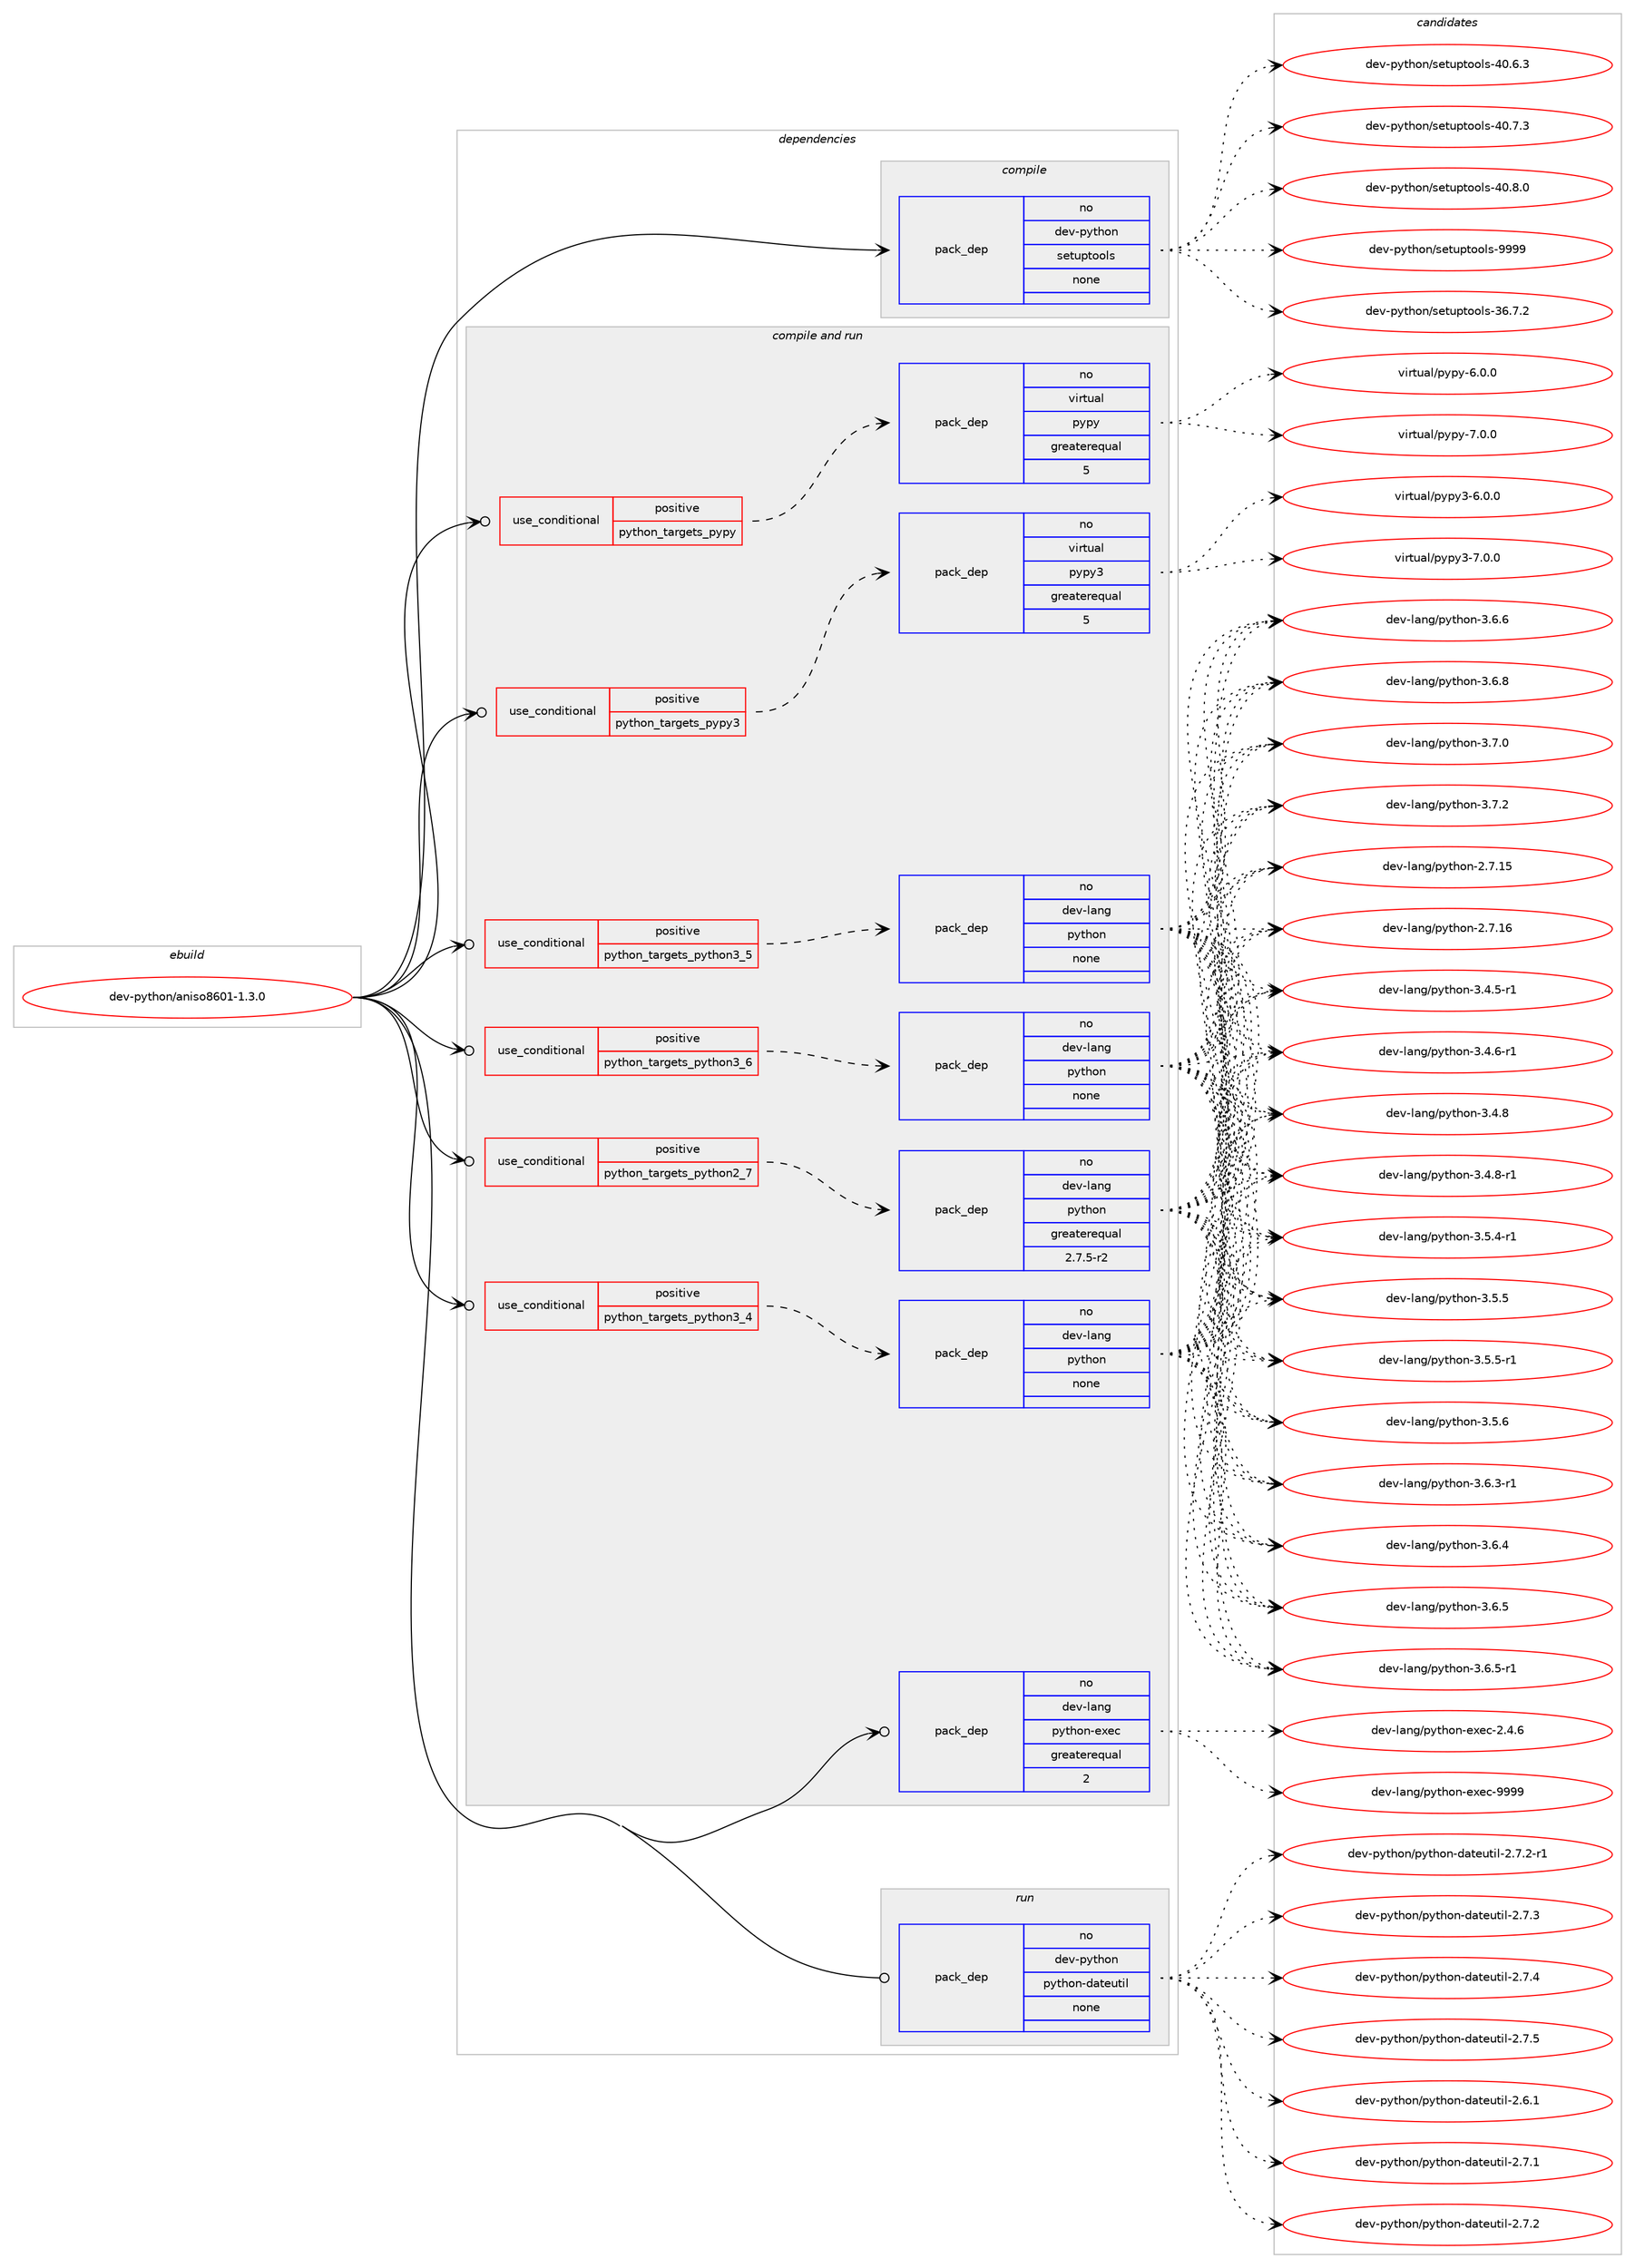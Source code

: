 digraph prolog {

# *************
# Graph options
# *************

newrank=true;
concentrate=true;
compound=true;
graph [rankdir=LR,fontname=Helvetica,fontsize=10,ranksep=1.5];#, ranksep=2.5, nodesep=0.2];
edge  [arrowhead=vee];
node  [fontname=Helvetica,fontsize=10];

# **********
# The ebuild
# **********

subgraph cluster_leftcol {
color=gray;
rank=same;
label=<<i>ebuild</i>>;
id [label="dev-python/aniso8601-1.3.0", color=red, width=4, href="../dev-python/aniso8601-1.3.0.svg"];
}

# ****************
# The dependencies
# ****************

subgraph cluster_midcol {
color=gray;
label=<<i>dependencies</i>>;
subgraph cluster_compile {
fillcolor="#eeeeee";
style=filled;
label=<<i>compile</i>>;
subgraph pack1004220 {
dependency1398181 [label=<<TABLE BORDER="0" CELLBORDER="1" CELLSPACING="0" CELLPADDING="4" WIDTH="220"><TR><TD ROWSPAN="6" CELLPADDING="30">pack_dep</TD></TR><TR><TD WIDTH="110">no</TD></TR><TR><TD>dev-python</TD></TR><TR><TD>setuptools</TD></TR><TR><TD>none</TD></TR><TR><TD></TD></TR></TABLE>>, shape=none, color=blue];
}
id:e -> dependency1398181:w [weight=20,style="solid",arrowhead="vee"];
}
subgraph cluster_compileandrun {
fillcolor="#eeeeee";
style=filled;
label=<<i>compile and run</i>>;
subgraph cond370736 {
dependency1398182 [label=<<TABLE BORDER="0" CELLBORDER="1" CELLSPACING="0" CELLPADDING="4"><TR><TD ROWSPAN="3" CELLPADDING="10">use_conditional</TD></TR><TR><TD>positive</TD></TR><TR><TD>python_targets_pypy</TD></TR></TABLE>>, shape=none, color=red];
subgraph pack1004221 {
dependency1398183 [label=<<TABLE BORDER="0" CELLBORDER="1" CELLSPACING="0" CELLPADDING="4" WIDTH="220"><TR><TD ROWSPAN="6" CELLPADDING="30">pack_dep</TD></TR><TR><TD WIDTH="110">no</TD></TR><TR><TD>virtual</TD></TR><TR><TD>pypy</TD></TR><TR><TD>greaterequal</TD></TR><TR><TD>5</TD></TR></TABLE>>, shape=none, color=blue];
}
dependency1398182:e -> dependency1398183:w [weight=20,style="dashed",arrowhead="vee"];
}
id:e -> dependency1398182:w [weight=20,style="solid",arrowhead="odotvee"];
subgraph cond370737 {
dependency1398184 [label=<<TABLE BORDER="0" CELLBORDER="1" CELLSPACING="0" CELLPADDING="4"><TR><TD ROWSPAN="3" CELLPADDING="10">use_conditional</TD></TR><TR><TD>positive</TD></TR><TR><TD>python_targets_pypy3</TD></TR></TABLE>>, shape=none, color=red];
subgraph pack1004222 {
dependency1398185 [label=<<TABLE BORDER="0" CELLBORDER="1" CELLSPACING="0" CELLPADDING="4" WIDTH="220"><TR><TD ROWSPAN="6" CELLPADDING="30">pack_dep</TD></TR><TR><TD WIDTH="110">no</TD></TR><TR><TD>virtual</TD></TR><TR><TD>pypy3</TD></TR><TR><TD>greaterequal</TD></TR><TR><TD>5</TD></TR></TABLE>>, shape=none, color=blue];
}
dependency1398184:e -> dependency1398185:w [weight=20,style="dashed",arrowhead="vee"];
}
id:e -> dependency1398184:w [weight=20,style="solid",arrowhead="odotvee"];
subgraph cond370738 {
dependency1398186 [label=<<TABLE BORDER="0" CELLBORDER="1" CELLSPACING="0" CELLPADDING="4"><TR><TD ROWSPAN="3" CELLPADDING="10">use_conditional</TD></TR><TR><TD>positive</TD></TR><TR><TD>python_targets_python2_7</TD></TR></TABLE>>, shape=none, color=red];
subgraph pack1004223 {
dependency1398187 [label=<<TABLE BORDER="0" CELLBORDER="1" CELLSPACING="0" CELLPADDING="4" WIDTH="220"><TR><TD ROWSPAN="6" CELLPADDING="30">pack_dep</TD></TR><TR><TD WIDTH="110">no</TD></TR><TR><TD>dev-lang</TD></TR><TR><TD>python</TD></TR><TR><TD>greaterequal</TD></TR><TR><TD>2.7.5-r2</TD></TR></TABLE>>, shape=none, color=blue];
}
dependency1398186:e -> dependency1398187:w [weight=20,style="dashed",arrowhead="vee"];
}
id:e -> dependency1398186:w [weight=20,style="solid",arrowhead="odotvee"];
subgraph cond370739 {
dependency1398188 [label=<<TABLE BORDER="0" CELLBORDER="1" CELLSPACING="0" CELLPADDING="4"><TR><TD ROWSPAN="3" CELLPADDING="10">use_conditional</TD></TR><TR><TD>positive</TD></TR><TR><TD>python_targets_python3_4</TD></TR></TABLE>>, shape=none, color=red];
subgraph pack1004224 {
dependency1398189 [label=<<TABLE BORDER="0" CELLBORDER="1" CELLSPACING="0" CELLPADDING="4" WIDTH="220"><TR><TD ROWSPAN="6" CELLPADDING="30">pack_dep</TD></TR><TR><TD WIDTH="110">no</TD></TR><TR><TD>dev-lang</TD></TR><TR><TD>python</TD></TR><TR><TD>none</TD></TR><TR><TD></TD></TR></TABLE>>, shape=none, color=blue];
}
dependency1398188:e -> dependency1398189:w [weight=20,style="dashed",arrowhead="vee"];
}
id:e -> dependency1398188:w [weight=20,style="solid",arrowhead="odotvee"];
subgraph cond370740 {
dependency1398190 [label=<<TABLE BORDER="0" CELLBORDER="1" CELLSPACING="0" CELLPADDING="4"><TR><TD ROWSPAN="3" CELLPADDING="10">use_conditional</TD></TR><TR><TD>positive</TD></TR><TR><TD>python_targets_python3_5</TD></TR></TABLE>>, shape=none, color=red];
subgraph pack1004225 {
dependency1398191 [label=<<TABLE BORDER="0" CELLBORDER="1" CELLSPACING="0" CELLPADDING="4" WIDTH="220"><TR><TD ROWSPAN="6" CELLPADDING="30">pack_dep</TD></TR><TR><TD WIDTH="110">no</TD></TR><TR><TD>dev-lang</TD></TR><TR><TD>python</TD></TR><TR><TD>none</TD></TR><TR><TD></TD></TR></TABLE>>, shape=none, color=blue];
}
dependency1398190:e -> dependency1398191:w [weight=20,style="dashed",arrowhead="vee"];
}
id:e -> dependency1398190:w [weight=20,style="solid",arrowhead="odotvee"];
subgraph cond370741 {
dependency1398192 [label=<<TABLE BORDER="0" CELLBORDER="1" CELLSPACING="0" CELLPADDING="4"><TR><TD ROWSPAN="3" CELLPADDING="10">use_conditional</TD></TR><TR><TD>positive</TD></TR><TR><TD>python_targets_python3_6</TD></TR></TABLE>>, shape=none, color=red];
subgraph pack1004226 {
dependency1398193 [label=<<TABLE BORDER="0" CELLBORDER="1" CELLSPACING="0" CELLPADDING="4" WIDTH="220"><TR><TD ROWSPAN="6" CELLPADDING="30">pack_dep</TD></TR><TR><TD WIDTH="110">no</TD></TR><TR><TD>dev-lang</TD></TR><TR><TD>python</TD></TR><TR><TD>none</TD></TR><TR><TD></TD></TR></TABLE>>, shape=none, color=blue];
}
dependency1398192:e -> dependency1398193:w [weight=20,style="dashed",arrowhead="vee"];
}
id:e -> dependency1398192:w [weight=20,style="solid",arrowhead="odotvee"];
subgraph pack1004227 {
dependency1398194 [label=<<TABLE BORDER="0" CELLBORDER="1" CELLSPACING="0" CELLPADDING="4" WIDTH="220"><TR><TD ROWSPAN="6" CELLPADDING="30">pack_dep</TD></TR><TR><TD WIDTH="110">no</TD></TR><TR><TD>dev-lang</TD></TR><TR><TD>python-exec</TD></TR><TR><TD>greaterequal</TD></TR><TR><TD>2</TD></TR></TABLE>>, shape=none, color=blue];
}
id:e -> dependency1398194:w [weight=20,style="solid",arrowhead="odotvee"];
}
subgraph cluster_run {
fillcolor="#eeeeee";
style=filled;
label=<<i>run</i>>;
subgraph pack1004228 {
dependency1398195 [label=<<TABLE BORDER="0" CELLBORDER="1" CELLSPACING="0" CELLPADDING="4" WIDTH="220"><TR><TD ROWSPAN="6" CELLPADDING="30">pack_dep</TD></TR><TR><TD WIDTH="110">no</TD></TR><TR><TD>dev-python</TD></TR><TR><TD>python-dateutil</TD></TR><TR><TD>none</TD></TR><TR><TD></TD></TR></TABLE>>, shape=none, color=blue];
}
id:e -> dependency1398195:w [weight=20,style="solid",arrowhead="odot"];
}
}

# **************
# The candidates
# **************

subgraph cluster_choices {
rank=same;
color=gray;
label=<<i>candidates</i>>;

subgraph choice1004220 {
color=black;
nodesep=1;
choice100101118451121211161041111104711510111611711211611111110811545515446554650 [label="dev-python/setuptools-36.7.2", color=red, width=4,href="../dev-python/setuptools-36.7.2.svg"];
choice100101118451121211161041111104711510111611711211611111110811545524846544651 [label="dev-python/setuptools-40.6.3", color=red, width=4,href="../dev-python/setuptools-40.6.3.svg"];
choice100101118451121211161041111104711510111611711211611111110811545524846554651 [label="dev-python/setuptools-40.7.3", color=red, width=4,href="../dev-python/setuptools-40.7.3.svg"];
choice100101118451121211161041111104711510111611711211611111110811545524846564648 [label="dev-python/setuptools-40.8.0", color=red, width=4,href="../dev-python/setuptools-40.8.0.svg"];
choice10010111845112121116104111110471151011161171121161111111081154557575757 [label="dev-python/setuptools-9999", color=red, width=4,href="../dev-python/setuptools-9999.svg"];
dependency1398181:e -> choice100101118451121211161041111104711510111611711211611111110811545515446554650:w [style=dotted,weight="100"];
dependency1398181:e -> choice100101118451121211161041111104711510111611711211611111110811545524846544651:w [style=dotted,weight="100"];
dependency1398181:e -> choice100101118451121211161041111104711510111611711211611111110811545524846554651:w [style=dotted,weight="100"];
dependency1398181:e -> choice100101118451121211161041111104711510111611711211611111110811545524846564648:w [style=dotted,weight="100"];
dependency1398181:e -> choice10010111845112121116104111110471151011161171121161111111081154557575757:w [style=dotted,weight="100"];
}
subgraph choice1004221 {
color=black;
nodesep=1;
choice1181051141161179710847112121112121455446484648 [label="virtual/pypy-6.0.0", color=red, width=4,href="../virtual/pypy-6.0.0.svg"];
choice1181051141161179710847112121112121455546484648 [label="virtual/pypy-7.0.0", color=red, width=4,href="../virtual/pypy-7.0.0.svg"];
dependency1398183:e -> choice1181051141161179710847112121112121455446484648:w [style=dotted,weight="100"];
dependency1398183:e -> choice1181051141161179710847112121112121455546484648:w [style=dotted,weight="100"];
}
subgraph choice1004222 {
color=black;
nodesep=1;
choice118105114116117971084711212111212151455446484648 [label="virtual/pypy3-6.0.0", color=red, width=4,href="../virtual/pypy3-6.0.0.svg"];
choice118105114116117971084711212111212151455546484648 [label="virtual/pypy3-7.0.0", color=red, width=4,href="../virtual/pypy3-7.0.0.svg"];
dependency1398185:e -> choice118105114116117971084711212111212151455446484648:w [style=dotted,weight="100"];
dependency1398185:e -> choice118105114116117971084711212111212151455546484648:w [style=dotted,weight="100"];
}
subgraph choice1004223 {
color=black;
nodesep=1;
choice10010111845108971101034711212111610411111045504655464953 [label="dev-lang/python-2.7.15", color=red, width=4,href="../dev-lang/python-2.7.15.svg"];
choice10010111845108971101034711212111610411111045504655464954 [label="dev-lang/python-2.7.16", color=red, width=4,href="../dev-lang/python-2.7.16.svg"];
choice1001011184510897110103471121211161041111104551465246534511449 [label="dev-lang/python-3.4.5-r1", color=red, width=4,href="../dev-lang/python-3.4.5-r1.svg"];
choice1001011184510897110103471121211161041111104551465246544511449 [label="dev-lang/python-3.4.6-r1", color=red, width=4,href="../dev-lang/python-3.4.6-r1.svg"];
choice100101118451089711010347112121116104111110455146524656 [label="dev-lang/python-3.4.8", color=red, width=4,href="../dev-lang/python-3.4.8.svg"];
choice1001011184510897110103471121211161041111104551465246564511449 [label="dev-lang/python-3.4.8-r1", color=red, width=4,href="../dev-lang/python-3.4.8-r1.svg"];
choice1001011184510897110103471121211161041111104551465346524511449 [label="dev-lang/python-3.5.4-r1", color=red, width=4,href="../dev-lang/python-3.5.4-r1.svg"];
choice100101118451089711010347112121116104111110455146534653 [label="dev-lang/python-3.5.5", color=red, width=4,href="../dev-lang/python-3.5.5.svg"];
choice1001011184510897110103471121211161041111104551465346534511449 [label="dev-lang/python-3.5.5-r1", color=red, width=4,href="../dev-lang/python-3.5.5-r1.svg"];
choice100101118451089711010347112121116104111110455146534654 [label="dev-lang/python-3.5.6", color=red, width=4,href="../dev-lang/python-3.5.6.svg"];
choice1001011184510897110103471121211161041111104551465446514511449 [label="dev-lang/python-3.6.3-r1", color=red, width=4,href="../dev-lang/python-3.6.3-r1.svg"];
choice100101118451089711010347112121116104111110455146544652 [label="dev-lang/python-3.6.4", color=red, width=4,href="../dev-lang/python-3.6.4.svg"];
choice100101118451089711010347112121116104111110455146544653 [label="dev-lang/python-3.6.5", color=red, width=4,href="../dev-lang/python-3.6.5.svg"];
choice1001011184510897110103471121211161041111104551465446534511449 [label="dev-lang/python-3.6.5-r1", color=red, width=4,href="../dev-lang/python-3.6.5-r1.svg"];
choice100101118451089711010347112121116104111110455146544654 [label="dev-lang/python-3.6.6", color=red, width=4,href="../dev-lang/python-3.6.6.svg"];
choice100101118451089711010347112121116104111110455146544656 [label="dev-lang/python-3.6.8", color=red, width=4,href="../dev-lang/python-3.6.8.svg"];
choice100101118451089711010347112121116104111110455146554648 [label="dev-lang/python-3.7.0", color=red, width=4,href="../dev-lang/python-3.7.0.svg"];
choice100101118451089711010347112121116104111110455146554650 [label="dev-lang/python-3.7.2", color=red, width=4,href="../dev-lang/python-3.7.2.svg"];
dependency1398187:e -> choice10010111845108971101034711212111610411111045504655464953:w [style=dotted,weight="100"];
dependency1398187:e -> choice10010111845108971101034711212111610411111045504655464954:w [style=dotted,weight="100"];
dependency1398187:e -> choice1001011184510897110103471121211161041111104551465246534511449:w [style=dotted,weight="100"];
dependency1398187:e -> choice1001011184510897110103471121211161041111104551465246544511449:w [style=dotted,weight="100"];
dependency1398187:e -> choice100101118451089711010347112121116104111110455146524656:w [style=dotted,weight="100"];
dependency1398187:e -> choice1001011184510897110103471121211161041111104551465246564511449:w [style=dotted,weight="100"];
dependency1398187:e -> choice1001011184510897110103471121211161041111104551465346524511449:w [style=dotted,weight="100"];
dependency1398187:e -> choice100101118451089711010347112121116104111110455146534653:w [style=dotted,weight="100"];
dependency1398187:e -> choice1001011184510897110103471121211161041111104551465346534511449:w [style=dotted,weight="100"];
dependency1398187:e -> choice100101118451089711010347112121116104111110455146534654:w [style=dotted,weight="100"];
dependency1398187:e -> choice1001011184510897110103471121211161041111104551465446514511449:w [style=dotted,weight="100"];
dependency1398187:e -> choice100101118451089711010347112121116104111110455146544652:w [style=dotted,weight="100"];
dependency1398187:e -> choice100101118451089711010347112121116104111110455146544653:w [style=dotted,weight="100"];
dependency1398187:e -> choice1001011184510897110103471121211161041111104551465446534511449:w [style=dotted,weight="100"];
dependency1398187:e -> choice100101118451089711010347112121116104111110455146544654:w [style=dotted,weight="100"];
dependency1398187:e -> choice100101118451089711010347112121116104111110455146544656:w [style=dotted,weight="100"];
dependency1398187:e -> choice100101118451089711010347112121116104111110455146554648:w [style=dotted,weight="100"];
dependency1398187:e -> choice100101118451089711010347112121116104111110455146554650:w [style=dotted,weight="100"];
}
subgraph choice1004224 {
color=black;
nodesep=1;
choice10010111845108971101034711212111610411111045504655464953 [label="dev-lang/python-2.7.15", color=red, width=4,href="../dev-lang/python-2.7.15.svg"];
choice10010111845108971101034711212111610411111045504655464954 [label="dev-lang/python-2.7.16", color=red, width=4,href="../dev-lang/python-2.7.16.svg"];
choice1001011184510897110103471121211161041111104551465246534511449 [label="dev-lang/python-3.4.5-r1", color=red, width=4,href="../dev-lang/python-3.4.5-r1.svg"];
choice1001011184510897110103471121211161041111104551465246544511449 [label="dev-lang/python-3.4.6-r1", color=red, width=4,href="../dev-lang/python-3.4.6-r1.svg"];
choice100101118451089711010347112121116104111110455146524656 [label="dev-lang/python-3.4.8", color=red, width=4,href="../dev-lang/python-3.4.8.svg"];
choice1001011184510897110103471121211161041111104551465246564511449 [label="dev-lang/python-3.4.8-r1", color=red, width=4,href="../dev-lang/python-3.4.8-r1.svg"];
choice1001011184510897110103471121211161041111104551465346524511449 [label="dev-lang/python-3.5.4-r1", color=red, width=4,href="../dev-lang/python-3.5.4-r1.svg"];
choice100101118451089711010347112121116104111110455146534653 [label="dev-lang/python-3.5.5", color=red, width=4,href="../dev-lang/python-3.5.5.svg"];
choice1001011184510897110103471121211161041111104551465346534511449 [label="dev-lang/python-3.5.5-r1", color=red, width=4,href="../dev-lang/python-3.5.5-r1.svg"];
choice100101118451089711010347112121116104111110455146534654 [label="dev-lang/python-3.5.6", color=red, width=4,href="../dev-lang/python-3.5.6.svg"];
choice1001011184510897110103471121211161041111104551465446514511449 [label="dev-lang/python-3.6.3-r1", color=red, width=4,href="../dev-lang/python-3.6.3-r1.svg"];
choice100101118451089711010347112121116104111110455146544652 [label="dev-lang/python-3.6.4", color=red, width=4,href="../dev-lang/python-3.6.4.svg"];
choice100101118451089711010347112121116104111110455146544653 [label="dev-lang/python-3.6.5", color=red, width=4,href="../dev-lang/python-3.6.5.svg"];
choice1001011184510897110103471121211161041111104551465446534511449 [label="dev-lang/python-3.6.5-r1", color=red, width=4,href="../dev-lang/python-3.6.5-r1.svg"];
choice100101118451089711010347112121116104111110455146544654 [label="dev-lang/python-3.6.6", color=red, width=4,href="../dev-lang/python-3.6.6.svg"];
choice100101118451089711010347112121116104111110455146544656 [label="dev-lang/python-3.6.8", color=red, width=4,href="../dev-lang/python-3.6.8.svg"];
choice100101118451089711010347112121116104111110455146554648 [label="dev-lang/python-3.7.0", color=red, width=4,href="../dev-lang/python-3.7.0.svg"];
choice100101118451089711010347112121116104111110455146554650 [label="dev-lang/python-3.7.2", color=red, width=4,href="../dev-lang/python-3.7.2.svg"];
dependency1398189:e -> choice10010111845108971101034711212111610411111045504655464953:w [style=dotted,weight="100"];
dependency1398189:e -> choice10010111845108971101034711212111610411111045504655464954:w [style=dotted,weight="100"];
dependency1398189:e -> choice1001011184510897110103471121211161041111104551465246534511449:w [style=dotted,weight="100"];
dependency1398189:e -> choice1001011184510897110103471121211161041111104551465246544511449:w [style=dotted,weight="100"];
dependency1398189:e -> choice100101118451089711010347112121116104111110455146524656:w [style=dotted,weight="100"];
dependency1398189:e -> choice1001011184510897110103471121211161041111104551465246564511449:w [style=dotted,weight="100"];
dependency1398189:e -> choice1001011184510897110103471121211161041111104551465346524511449:w [style=dotted,weight="100"];
dependency1398189:e -> choice100101118451089711010347112121116104111110455146534653:w [style=dotted,weight="100"];
dependency1398189:e -> choice1001011184510897110103471121211161041111104551465346534511449:w [style=dotted,weight="100"];
dependency1398189:e -> choice100101118451089711010347112121116104111110455146534654:w [style=dotted,weight="100"];
dependency1398189:e -> choice1001011184510897110103471121211161041111104551465446514511449:w [style=dotted,weight="100"];
dependency1398189:e -> choice100101118451089711010347112121116104111110455146544652:w [style=dotted,weight="100"];
dependency1398189:e -> choice100101118451089711010347112121116104111110455146544653:w [style=dotted,weight="100"];
dependency1398189:e -> choice1001011184510897110103471121211161041111104551465446534511449:w [style=dotted,weight="100"];
dependency1398189:e -> choice100101118451089711010347112121116104111110455146544654:w [style=dotted,weight="100"];
dependency1398189:e -> choice100101118451089711010347112121116104111110455146544656:w [style=dotted,weight="100"];
dependency1398189:e -> choice100101118451089711010347112121116104111110455146554648:w [style=dotted,weight="100"];
dependency1398189:e -> choice100101118451089711010347112121116104111110455146554650:w [style=dotted,weight="100"];
}
subgraph choice1004225 {
color=black;
nodesep=1;
choice10010111845108971101034711212111610411111045504655464953 [label="dev-lang/python-2.7.15", color=red, width=4,href="../dev-lang/python-2.7.15.svg"];
choice10010111845108971101034711212111610411111045504655464954 [label="dev-lang/python-2.7.16", color=red, width=4,href="../dev-lang/python-2.7.16.svg"];
choice1001011184510897110103471121211161041111104551465246534511449 [label="dev-lang/python-3.4.5-r1", color=red, width=4,href="../dev-lang/python-3.4.5-r1.svg"];
choice1001011184510897110103471121211161041111104551465246544511449 [label="dev-lang/python-3.4.6-r1", color=red, width=4,href="../dev-lang/python-3.4.6-r1.svg"];
choice100101118451089711010347112121116104111110455146524656 [label="dev-lang/python-3.4.8", color=red, width=4,href="../dev-lang/python-3.4.8.svg"];
choice1001011184510897110103471121211161041111104551465246564511449 [label="dev-lang/python-3.4.8-r1", color=red, width=4,href="../dev-lang/python-3.4.8-r1.svg"];
choice1001011184510897110103471121211161041111104551465346524511449 [label="dev-lang/python-3.5.4-r1", color=red, width=4,href="../dev-lang/python-3.5.4-r1.svg"];
choice100101118451089711010347112121116104111110455146534653 [label="dev-lang/python-3.5.5", color=red, width=4,href="../dev-lang/python-3.5.5.svg"];
choice1001011184510897110103471121211161041111104551465346534511449 [label="dev-lang/python-3.5.5-r1", color=red, width=4,href="../dev-lang/python-3.5.5-r1.svg"];
choice100101118451089711010347112121116104111110455146534654 [label="dev-lang/python-3.5.6", color=red, width=4,href="../dev-lang/python-3.5.6.svg"];
choice1001011184510897110103471121211161041111104551465446514511449 [label="dev-lang/python-3.6.3-r1", color=red, width=4,href="../dev-lang/python-3.6.3-r1.svg"];
choice100101118451089711010347112121116104111110455146544652 [label="dev-lang/python-3.6.4", color=red, width=4,href="../dev-lang/python-3.6.4.svg"];
choice100101118451089711010347112121116104111110455146544653 [label="dev-lang/python-3.6.5", color=red, width=4,href="../dev-lang/python-3.6.5.svg"];
choice1001011184510897110103471121211161041111104551465446534511449 [label="dev-lang/python-3.6.5-r1", color=red, width=4,href="../dev-lang/python-3.6.5-r1.svg"];
choice100101118451089711010347112121116104111110455146544654 [label="dev-lang/python-3.6.6", color=red, width=4,href="../dev-lang/python-3.6.6.svg"];
choice100101118451089711010347112121116104111110455146544656 [label="dev-lang/python-3.6.8", color=red, width=4,href="../dev-lang/python-3.6.8.svg"];
choice100101118451089711010347112121116104111110455146554648 [label="dev-lang/python-3.7.0", color=red, width=4,href="../dev-lang/python-3.7.0.svg"];
choice100101118451089711010347112121116104111110455146554650 [label="dev-lang/python-3.7.2", color=red, width=4,href="../dev-lang/python-3.7.2.svg"];
dependency1398191:e -> choice10010111845108971101034711212111610411111045504655464953:w [style=dotted,weight="100"];
dependency1398191:e -> choice10010111845108971101034711212111610411111045504655464954:w [style=dotted,weight="100"];
dependency1398191:e -> choice1001011184510897110103471121211161041111104551465246534511449:w [style=dotted,weight="100"];
dependency1398191:e -> choice1001011184510897110103471121211161041111104551465246544511449:w [style=dotted,weight="100"];
dependency1398191:e -> choice100101118451089711010347112121116104111110455146524656:w [style=dotted,weight="100"];
dependency1398191:e -> choice1001011184510897110103471121211161041111104551465246564511449:w [style=dotted,weight="100"];
dependency1398191:e -> choice1001011184510897110103471121211161041111104551465346524511449:w [style=dotted,weight="100"];
dependency1398191:e -> choice100101118451089711010347112121116104111110455146534653:w [style=dotted,weight="100"];
dependency1398191:e -> choice1001011184510897110103471121211161041111104551465346534511449:w [style=dotted,weight="100"];
dependency1398191:e -> choice100101118451089711010347112121116104111110455146534654:w [style=dotted,weight="100"];
dependency1398191:e -> choice1001011184510897110103471121211161041111104551465446514511449:w [style=dotted,weight="100"];
dependency1398191:e -> choice100101118451089711010347112121116104111110455146544652:w [style=dotted,weight="100"];
dependency1398191:e -> choice100101118451089711010347112121116104111110455146544653:w [style=dotted,weight="100"];
dependency1398191:e -> choice1001011184510897110103471121211161041111104551465446534511449:w [style=dotted,weight="100"];
dependency1398191:e -> choice100101118451089711010347112121116104111110455146544654:w [style=dotted,weight="100"];
dependency1398191:e -> choice100101118451089711010347112121116104111110455146544656:w [style=dotted,weight="100"];
dependency1398191:e -> choice100101118451089711010347112121116104111110455146554648:w [style=dotted,weight="100"];
dependency1398191:e -> choice100101118451089711010347112121116104111110455146554650:w [style=dotted,weight="100"];
}
subgraph choice1004226 {
color=black;
nodesep=1;
choice10010111845108971101034711212111610411111045504655464953 [label="dev-lang/python-2.7.15", color=red, width=4,href="../dev-lang/python-2.7.15.svg"];
choice10010111845108971101034711212111610411111045504655464954 [label="dev-lang/python-2.7.16", color=red, width=4,href="../dev-lang/python-2.7.16.svg"];
choice1001011184510897110103471121211161041111104551465246534511449 [label="dev-lang/python-3.4.5-r1", color=red, width=4,href="../dev-lang/python-3.4.5-r1.svg"];
choice1001011184510897110103471121211161041111104551465246544511449 [label="dev-lang/python-3.4.6-r1", color=red, width=4,href="../dev-lang/python-3.4.6-r1.svg"];
choice100101118451089711010347112121116104111110455146524656 [label="dev-lang/python-3.4.8", color=red, width=4,href="../dev-lang/python-3.4.8.svg"];
choice1001011184510897110103471121211161041111104551465246564511449 [label="dev-lang/python-3.4.8-r1", color=red, width=4,href="../dev-lang/python-3.4.8-r1.svg"];
choice1001011184510897110103471121211161041111104551465346524511449 [label="dev-lang/python-3.5.4-r1", color=red, width=4,href="../dev-lang/python-3.5.4-r1.svg"];
choice100101118451089711010347112121116104111110455146534653 [label="dev-lang/python-3.5.5", color=red, width=4,href="../dev-lang/python-3.5.5.svg"];
choice1001011184510897110103471121211161041111104551465346534511449 [label="dev-lang/python-3.5.5-r1", color=red, width=4,href="../dev-lang/python-3.5.5-r1.svg"];
choice100101118451089711010347112121116104111110455146534654 [label="dev-lang/python-3.5.6", color=red, width=4,href="../dev-lang/python-3.5.6.svg"];
choice1001011184510897110103471121211161041111104551465446514511449 [label="dev-lang/python-3.6.3-r1", color=red, width=4,href="../dev-lang/python-3.6.3-r1.svg"];
choice100101118451089711010347112121116104111110455146544652 [label="dev-lang/python-3.6.4", color=red, width=4,href="../dev-lang/python-3.6.4.svg"];
choice100101118451089711010347112121116104111110455146544653 [label="dev-lang/python-3.6.5", color=red, width=4,href="../dev-lang/python-3.6.5.svg"];
choice1001011184510897110103471121211161041111104551465446534511449 [label="dev-lang/python-3.6.5-r1", color=red, width=4,href="../dev-lang/python-3.6.5-r1.svg"];
choice100101118451089711010347112121116104111110455146544654 [label="dev-lang/python-3.6.6", color=red, width=4,href="../dev-lang/python-3.6.6.svg"];
choice100101118451089711010347112121116104111110455146544656 [label="dev-lang/python-3.6.8", color=red, width=4,href="../dev-lang/python-3.6.8.svg"];
choice100101118451089711010347112121116104111110455146554648 [label="dev-lang/python-3.7.0", color=red, width=4,href="../dev-lang/python-3.7.0.svg"];
choice100101118451089711010347112121116104111110455146554650 [label="dev-lang/python-3.7.2", color=red, width=4,href="../dev-lang/python-3.7.2.svg"];
dependency1398193:e -> choice10010111845108971101034711212111610411111045504655464953:w [style=dotted,weight="100"];
dependency1398193:e -> choice10010111845108971101034711212111610411111045504655464954:w [style=dotted,weight="100"];
dependency1398193:e -> choice1001011184510897110103471121211161041111104551465246534511449:w [style=dotted,weight="100"];
dependency1398193:e -> choice1001011184510897110103471121211161041111104551465246544511449:w [style=dotted,weight="100"];
dependency1398193:e -> choice100101118451089711010347112121116104111110455146524656:w [style=dotted,weight="100"];
dependency1398193:e -> choice1001011184510897110103471121211161041111104551465246564511449:w [style=dotted,weight="100"];
dependency1398193:e -> choice1001011184510897110103471121211161041111104551465346524511449:w [style=dotted,weight="100"];
dependency1398193:e -> choice100101118451089711010347112121116104111110455146534653:w [style=dotted,weight="100"];
dependency1398193:e -> choice1001011184510897110103471121211161041111104551465346534511449:w [style=dotted,weight="100"];
dependency1398193:e -> choice100101118451089711010347112121116104111110455146534654:w [style=dotted,weight="100"];
dependency1398193:e -> choice1001011184510897110103471121211161041111104551465446514511449:w [style=dotted,weight="100"];
dependency1398193:e -> choice100101118451089711010347112121116104111110455146544652:w [style=dotted,weight="100"];
dependency1398193:e -> choice100101118451089711010347112121116104111110455146544653:w [style=dotted,weight="100"];
dependency1398193:e -> choice1001011184510897110103471121211161041111104551465446534511449:w [style=dotted,weight="100"];
dependency1398193:e -> choice100101118451089711010347112121116104111110455146544654:w [style=dotted,weight="100"];
dependency1398193:e -> choice100101118451089711010347112121116104111110455146544656:w [style=dotted,weight="100"];
dependency1398193:e -> choice100101118451089711010347112121116104111110455146554648:w [style=dotted,weight="100"];
dependency1398193:e -> choice100101118451089711010347112121116104111110455146554650:w [style=dotted,weight="100"];
}
subgraph choice1004227 {
color=black;
nodesep=1;
choice1001011184510897110103471121211161041111104510112010199455046524654 [label="dev-lang/python-exec-2.4.6", color=red, width=4,href="../dev-lang/python-exec-2.4.6.svg"];
choice10010111845108971101034711212111610411111045101120101994557575757 [label="dev-lang/python-exec-9999", color=red, width=4,href="../dev-lang/python-exec-9999.svg"];
dependency1398194:e -> choice1001011184510897110103471121211161041111104510112010199455046524654:w [style=dotted,weight="100"];
dependency1398194:e -> choice10010111845108971101034711212111610411111045101120101994557575757:w [style=dotted,weight="100"];
}
subgraph choice1004228 {
color=black;
nodesep=1;
choice10010111845112121116104111110471121211161041111104510097116101117116105108455046544649 [label="dev-python/python-dateutil-2.6.1", color=red, width=4,href="../dev-python/python-dateutil-2.6.1.svg"];
choice10010111845112121116104111110471121211161041111104510097116101117116105108455046554649 [label="dev-python/python-dateutil-2.7.1", color=red, width=4,href="../dev-python/python-dateutil-2.7.1.svg"];
choice10010111845112121116104111110471121211161041111104510097116101117116105108455046554650 [label="dev-python/python-dateutil-2.7.2", color=red, width=4,href="../dev-python/python-dateutil-2.7.2.svg"];
choice100101118451121211161041111104711212111610411111045100971161011171161051084550465546504511449 [label="dev-python/python-dateutil-2.7.2-r1", color=red, width=4,href="../dev-python/python-dateutil-2.7.2-r1.svg"];
choice10010111845112121116104111110471121211161041111104510097116101117116105108455046554651 [label="dev-python/python-dateutil-2.7.3", color=red, width=4,href="../dev-python/python-dateutil-2.7.3.svg"];
choice10010111845112121116104111110471121211161041111104510097116101117116105108455046554652 [label="dev-python/python-dateutil-2.7.4", color=red, width=4,href="../dev-python/python-dateutil-2.7.4.svg"];
choice10010111845112121116104111110471121211161041111104510097116101117116105108455046554653 [label="dev-python/python-dateutil-2.7.5", color=red, width=4,href="../dev-python/python-dateutil-2.7.5.svg"];
dependency1398195:e -> choice10010111845112121116104111110471121211161041111104510097116101117116105108455046544649:w [style=dotted,weight="100"];
dependency1398195:e -> choice10010111845112121116104111110471121211161041111104510097116101117116105108455046554649:w [style=dotted,weight="100"];
dependency1398195:e -> choice10010111845112121116104111110471121211161041111104510097116101117116105108455046554650:w [style=dotted,weight="100"];
dependency1398195:e -> choice100101118451121211161041111104711212111610411111045100971161011171161051084550465546504511449:w [style=dotted,weight="100"];
dependency1398195:e -> choice10010111845112121116104111110471121211161041111104510097116101117116105108455046554651:w [style=dotted,weight="100"];
dependency1398195:e -> choice10010111845112121116104111110471121211161041111104510097116101117116105108455046554652:w [style=dotted,weight="100"];
dependency1398195:e -> choice10010111845112121116104111110471121211161041111104510097116101117116105108455046554653:w [style=dotted,weight="100"];
}
}

}
